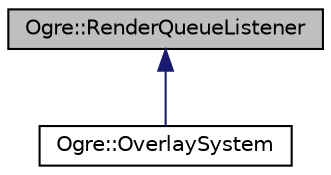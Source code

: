 digraph "Ogre::RenderQueueListener"
{
  bgcolor="transparent";
  edge [fontname="Helvetica",fontsize="10",labelfontname="Helvetica",labelfontsize="10"];
  node [fontname="Helvetica",fontsize="10",shape=record];
  Node0 [label="Ogre::RenderQueueListener",height=0.2,width=0.4,color="black", fillcolor="grey75", style="filled", fontcolor="black"];
  Node0 -> Node1 [dir="back",color="midnightblue",fontsize="10",style="solid",fontname="Helvetica"];
  Node1 [label="Ogre::OverlaySystem",height=0.2,width=0.4,color="black",URL="$class_ogre_1_1_overlay_system.html",tooltip="This class simplify initialization / finalization of the overlay system. "];
}

